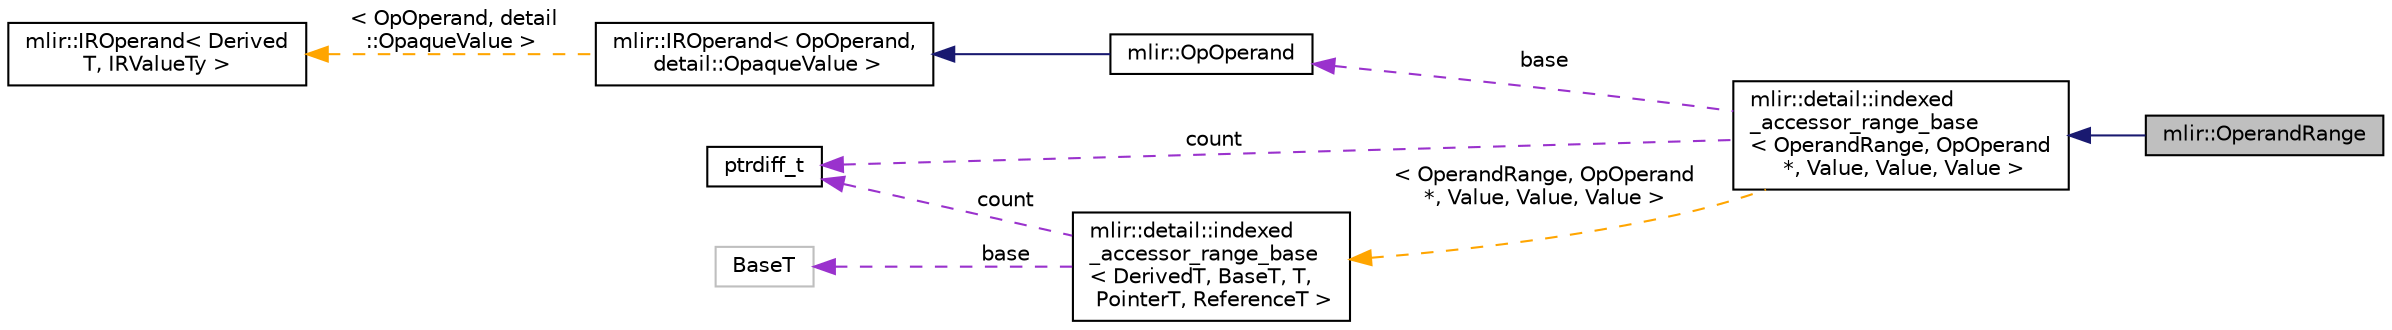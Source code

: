 digraph "mlir::OperandRange"
{
  bgcolor="transparent";
  edge [fontname="Helvetica",fontsize="10",labelfontname="Helvetica",labelfontsize="10"];
  node [fontname="Helvetica",fontsize="10",shape=record];
  rankdir="LR";
  Node3 [label="mlir::OperandRange",height=0.2,width=0.4,color="black", fillcolor="grey75", style="filled", fontcolor="black"];
  Node4 -> Node3 [dir="back",color="midnightblue",fontsize="10",style="solid",fontname="Helvetica"];
  Node4 [label="mlir::detail::indexed\l_accessor_range_base\l\< OperandRange, OpOperand\l *, Value, Value, Value \>",height=0.2,width=0.4,color="black",URL="$classmlir_1_1detail_1_1indexed__accessor__range__base.html"];
  Node5 -> Node4 [dir="back",color="darkorchid3",fontsize="10",style="dashed",label=" base" ,fontname="Helvetica"];
  Node5 [label="mlir::OpOperand",height=0.2,width=0.4,color="black",URL="$classmlir_1_1OpOperand.html",tooltip="A reference to a value, suitable for use as an operand of an operation. "];
  Node6 -> Node5 [dir="back",color="midnightblue",fontsize="10",style="solid",fontname="Helvetica"];
  Node6 [label="mlir::IROperand\< OpOperand,\l detail::OpaqueValue \>",height=0.2,width=0.4,color="black",URL="$classmlir_1_1IROperand.html"];
  Node7 -> Node6 [dir="back",color="orange",fontsize="10",style="dashed",label=" \< OpOperand, detail\l::OpaqueValue \>" ,fontname="Helvetica"];
  Node7 [label="mlir::IROperand\< Derived\lT, IRValueTy \>",height=0.2,width=0.4,color="black",URL="$classmlir_1_1IROperand.html",tooltip="A reference to a value, suitable for use as an operand of an operation. "];
  Node8 -> Node4 [dir="back",color="darkorchid3",fontsize="10",style="dashed",label=" count" ,fontname="Helvetica"];
  Node8 [label="ptrdiff_t",height=0.2,width=0.4,color="black",URL="$classptrdiff__t.html"];
  Node9 -> Node4 [dir="back",color="orange",fontsize="10",style="dashed",label=" \< OperandRange, OpOperand\l *, Value, Value, Value \>" ,fontname="Helvetica"];
  Node9 [label="mlir::detail::indexed\l_accessor_range_base\l\< DerivedT, BaseT, T,\l PointerT, ReferenceT \>",height=0.2,width=0.4,color="black",URL="$classmlir_1_1detail_1_1indexed__accessor__range__base.html",tooltip="The class represents the base of a range of indexed_accessor_iterators. "];
  Node8 -> Node9 [dir="back",color="darkorchid3",fontsize="10",style="dashed",label=" count" ,fontname="Helvetica"];
  Node10 -> Node9 [dir="back",color="darkorchid3",fontsize="10",style="dashed",label=" base" ,fontname="Helvetica"];
  Node10 [label="BaseT",height=0.2,width=0.4,color="grey75"];
}
